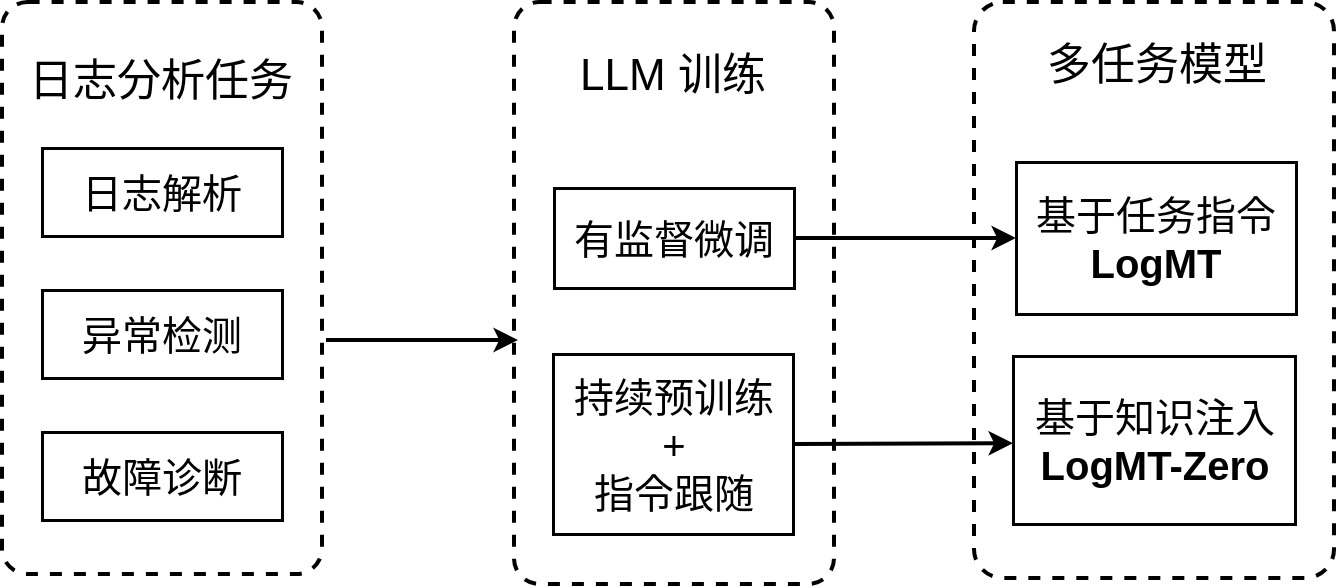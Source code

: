 <mxfile version="26.1.0">
  <diagram name="第 1 页" id="H5kva42kHXxaKJJULpxV">
    <mxGraphModel dx="1610" dy="953" grid="0" gridSize="10" guides="1" tooltips="1" connect="1" arrows="1" fold="1" page="0" pageScale="1" pageWidth="827" pageHeight="1169" math="0" shadow="0">
      <root>
        <mxCell id="0" />
        <mxCell id="1" parent="0" />
        <mxCell id="QfqmfERdewMhbC5h7RYV-1" value="" style="rounded=1;whiteSpace=wrap;html=1;strokeWidth=2;shadow=0;arcSize=8;fontFamily=Helvetica;labelBorderColor=none;textShadow=0;dashed=1;" vertex="1" parent="1">
          <mxGeometry x="51" y="327" width="160" height="286" as="geometry" />
        </mxCell>
        <mxCell id="QfqmfERdewMhbC5h7RYV-2" value="&lt;font style=&quot;font-size: 22px;&quot;&gt;日志分析任务&lt;/font&gt;" style="text;html=1;align=center;verticalAlign=middle;whiteSpace=wrap;rounded=0;shadow=0;strokeWidth=2;fontFamily=Helvetica;labelBorderColor=none;textShadow=0;" vertex="1" parent="1">
          <mxGeometry x="50" y="352" width="161" height="30" as="geometry" />
        </mxCell>
        <mxCell id="QfqmfERdewMhbC5h7RYV-3" value="&lt;font style=&quot;font-size: 20px;&quot;&gt;&lt;font style=&quot;&quot;&gt;日志解&lt;/font&gt;&lt;font style=&quot;&quot;&gt;析&lt;/font&gt;&lt;/font&gt;" style="rounded=0;whiteSpace=wrap;html=1;strokeWidth=1.5;shadow=0;fontFamily=Helvetica;labelBorderColor=none;textShadow=0;" vertex="1" parent="1">
          <mxGeometry x="71" y="400" width="120" height="44" as="geometry" />
        </mxCell>
        <mxCell id="QfqmfERdewMhbC5h7RYV-4" value="&lt;font style=&quot;font-size: 20px;&quot;&gt;异常检测&lt;/font&gt;" style="rounded=0;whiteSpace=wrap;html=1;strokeWidth=1.5;shadow=0;fontFamily=Helvetica;labelBorderColor=none;textShadow=0;" vertex="1" parent="1">
          <mxGeometry x="71" y="471" width="120" height="44" as="geometry" />
        </mxCell>
        <mxCell id="QfqmfERdewMhbC5h7RYV-5" value="&lt;font style=&quot;font-size: 20px;&quot;&gt;故障诊断&lt;/font&gt;" style="rounded=0;whiteSpace=wrap;html=1;strokeWidth=1.5;shadow=0;fontFamily=Helvetica;labelBorderColor=none;textShadow=0;" vertex="1" parent="1">
          <mxGeometry x="71" y="542" width="120" height="44" as="geometry" />
        </mxCell>
        <mxCell id="QfqmfERdewMhbC5h7RYV-6" value="" style="rounded=1;whiteSpace=wrap;html=1;strokeWidth=2;shadow=0;arcSize=8;fontFamily=Helvetica;labelBorderColor=none;textShadow=0;dashed=1;" vertex="1" parent="1">
          <mxGeometry x="307" y="327" width="160" height="291" as="geometry" />
        </mxCell>
        <mxCell id="QfqmfERdewMhbC5h7RYV-7" value="&lt;font style=&quot;font-size: 22px;&quot;&gt;LLM 训练&lt;/font&gt;" style="text;html=1;align=center;verticalAlign=middle;whiteSpace=wrap;rounded=0;shadow=0;strokeWidth=2;fontFamily=Helvetica;labelBorderColor=none;textShadow=0;" vertex="1" parent="1">
          <mxGeometry x="306" y="349" width="161" height="30" as="geometry" />
        </mxCell>
        <mxCell id="QfqmfERdewMhbC5h7RYV-12" value="" style="rounded=1;whiteSpace=wrap;html=1;strokeWidth=2;shadow=0;arcSize=8;fontFamily=Helvetica;labelBorderColor=none;textShadow=0;glass=0;gradientColor=none;dashed=1;" vertex="1" parent="1">
          <mxGeometry x="537" y="327" width="180" height="288" as="geometry" />
        </mxCell>
        <mxCell id="QfqmfERdewMhbC5h7RYV-13" value="&lt;font style=&quot;font-size: 22px;&quot;&gt;多任务模型&lt;/font&gt;" style="text;html=1;align=center;verticalAlign=middle;whiteSpace=wrap;rounded=0;shadow=0;strokeWidth=2;fontFamily=Helvetica;labelBorderColor=none;textShadow=0;" vertex="1" parent="1">
          <mxGeometry x="547.5" y="344" width="161" height="30" as="geometry" />
        </mxCell>
        <mxCell id="QfqmfERdewMhbC5h7RYV-14" value="&lt;div&gt;&lt;span style=&quot;font-size: 20px;&quot;&gt;基于任务指令&lt;/span&gt;&lt;/div&gt;&lt;div&gt;&lt;b style=&quot;&quot;&gt;&lt;font style=&quot;font-size: 20px;&quot;&gt;LogMT&lt;/font&gt;&lt;/b&gt;&lt;/div&gt;" style="rounded=0;whiteSpace=wrap;html=1;strokeWidth=1.5;shadow=0;fontFamily=Helvetica;labelBorderColor=none;textShadow=0;" vertex="1" parent="1">
          <mxGeometry x="558" y="407" width="140" height="76" as="geometry" />
        </mxCell>
        <mxCell id="QfqmfERdewMhbC5h7RYV-16" value="&lt;div&gt;&lt;font style=&quot;font-size: 20px;&quot;&gt;基于知识注入&lt;br&gt;&lt;/font&gt;&lt;div&gt;&lt;div&gt;&lt;b style=&quot;&quot;&gt;&lt;font style=&quot;font-size: 20px;&quot;&gt;LogMT-Zero&lt;/font&gt;&lt;/b&gt;&lt;/div&gt;&lt;/div&gt;&lt;/div&gt;" style="rounded=0;whiteSpace=wrap;html=1;strokeWidth=1.5;shadow=0;fontFamily=Helvetica;labelBorderColor=none;textShadow=0;" vertex="1" parent="1">
          <mxGeometry x="556.5" y="504" width="141" height="84" as="geometry" />
        </mxCell>
        <mxCell id="QfqmfERdewMhbC5h7RYV-20" value="" style="endArrow=classic;html=1;rounded=0;strokeWidth=2;exitX=1;exitY=0.5;exitDx=0;exitDy=0;entryX=0;entryY=0.5;entryDx=0;entryDy=0;fontFamily=Helvetica;labelBorderColor=none;textShadow=0;shadow=0;" edge="1" parent="1">
          <mxGeometry width="50" height="50" relative="1" as="geometry">
            <mxPoint x="213" y="496" as="sourcePoint" />
            <mxPoint x="309.0" y="496" as="targetPoint" />
          </mxGeometry>
        </mxCell>
        <mxCell id="QfqmfERdewMhbC5h7RYV-26" value="&lt;span style=&quot;font-size: 20px;&quot;&gt;有监督微调&lt;/span&gt;" style="rounded=0;whiteSpace=wrap;html=1;strokeWidth=1.5;shadow=0;fontFamily=Helvetica;labelBorderColor=none;textShadow=0;" vertex="1" parent="1">
          <mxGeometry x="327" y="420" width="120" height="50" as="geometry" />
        </mxCell>
        <mxCell id="QfqmfERdewMhbC5h7RYV-27" value="&lt;span style=&quot;font-size: 20px;&quot;&gt;持续预训练&lt;br&gt;+&lt;/span&gt;&lt;div&gt;&lt;span style=&quot;font-size: 20px;&quot;&gt;指令跟随&lt;/span&gt;&lt;/div&gt;" style="rounded=0;whiteSpace=wrap;html=1;strokeWidth=1.5;shadow=0;fontFamily=Helvetica;labelBorderColor=none;textShadow=0;" vertex="1" parent="1">
          <mxGeometry x="326.5" y="503" width="120" height="90" as="geometry" />
        </mxCell>
        <mxCell id="QfqmfERdewMhbC5h7RYV-28" value="" style="endArrow=classic;html=1;rounded=0;strokeWidth=2;exitX=1;exitY=0.5;exitDx=0;exitDy=0;entryX=0;entryY=0.5;entryDx=0;entryDy=0;fontFamily=Helvetica;labelBorderColor=none;textShadow=0;shadow=0;" edge="1" parent="1" source="QfqmfERdewMhbC5h7RYV-26" target="QfqmfERdewMhbC5h7RYV-14">
          <mxGeometry width="50" height="50" relative="1" as="geometry">
            <mxPoint x="446.5" y="460.5" as="sourcePoint" />
            <mxPoint x="542.5" y="460.5" as="targetPoint" />
          </mxGeometry>
        </mxCell>
        <mxCell id="QfqmfERdewMhbC5h7RYV-30" value="" style="endArrow=classic;html=1;rounded=0;strokeWidth=2;exitX=1;exitY=0.5;exitDx=0;exitDy=0;fontFamily=Helvetica;labelBorderColor=none;textShadow=0;shadow=0;entryX=0;entryY=0.519;entryDx=0;entryDy=0;entryPerimeter=0;" edge="1" parent="1" source="QfqmfERdewMhbC5h7RYV-27" target="QfqmfERdewMhbC5h7RYV-16">
          <mxGeometry width="50" height="50" relative="1" as="geometry">
            <mxPoint x="459" y="572" as="sourcePoint" />
            <mxPoint x="550" y="572" as="targetPoint" />
          </mxGeometry>
        </mxCell>
      </root>
    </mxGraphModel>
  </diagram>
</mxfile>
